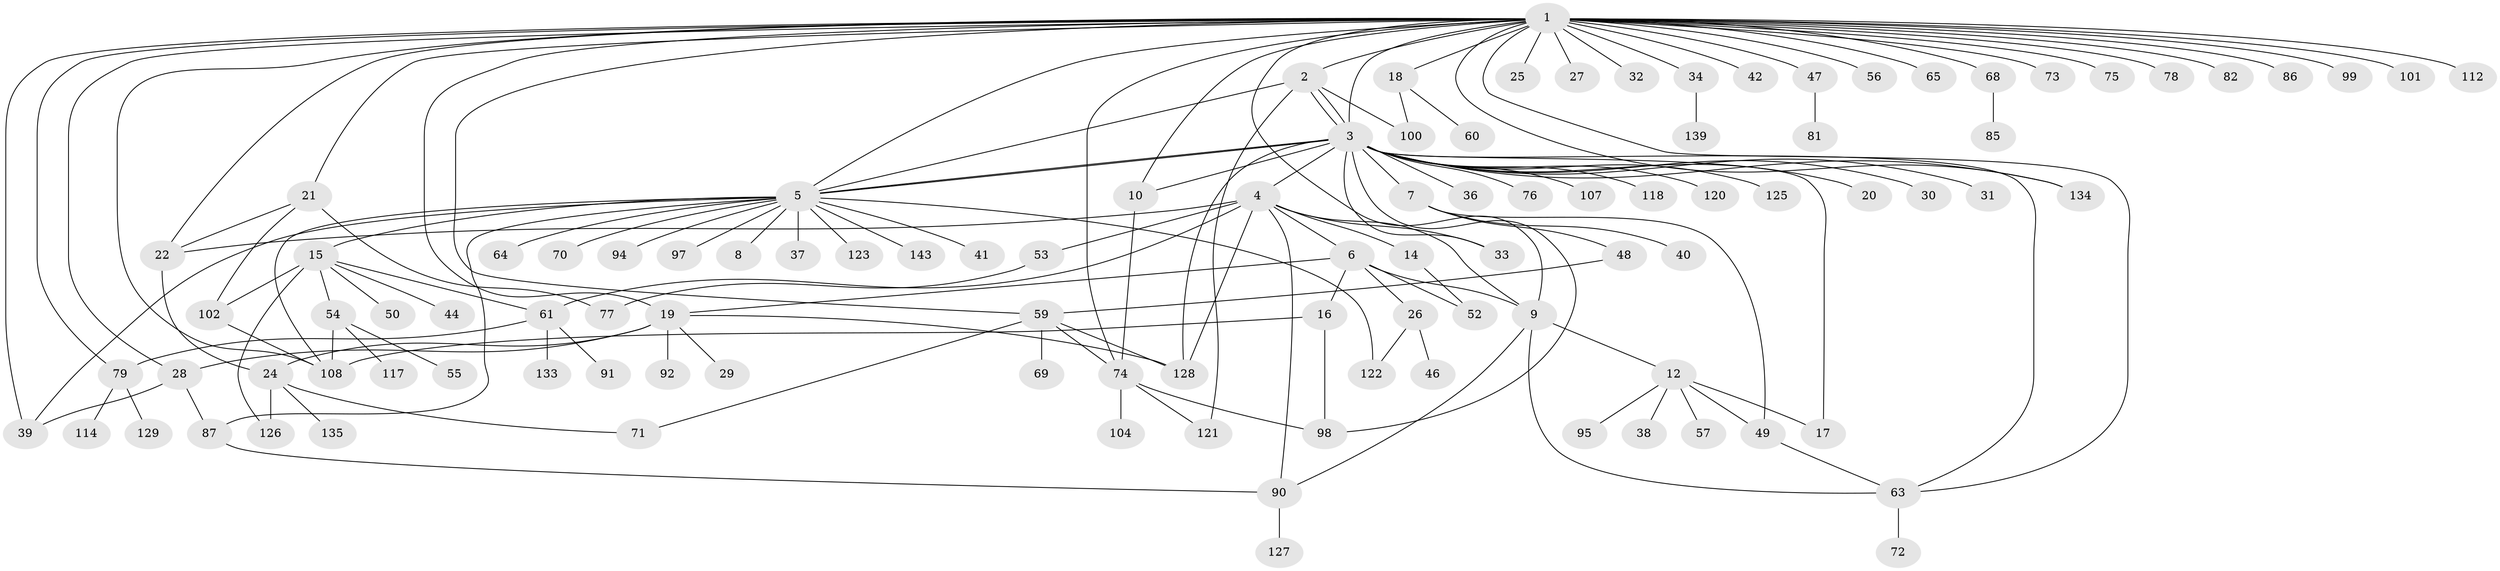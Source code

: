 // Generated by graph-tools (version 1.1) at 2025/51/02/27/25 19:51:54]
// undirected, 105 vertices, 151 edges
graph export_dot {
graph [start="1"]
  node [color=gray90,style=filled];
  1 [super="+13"];
  2 [super="+43"];
  3 [super="+66"];
  4 [super="+89"];
  5 [super="+80"];
  6 [super="+11"];
  7;
  8;
  9 [super="+142"];
  10 [super="+35"];
  12 [super="+67"];
  14 [super="+110"];
  15;
  16 [super="+132"];
  17;
  18 [super="+51"];
  19 [super="+23"];
  20;
  21 [super="+119"];
  22;
  24 [super="+58"];
  25;
  26 [super="+116"];
  27;
  28 [super="+136"];
  29;
  30;
  31;
  32;
  33;
  34 [super="+45"];
  36;
  37;
  38;
  39 [super="+106"];
  40;
  41;
  42;
  44;
  46;
  47;
  48 [super="+131"];
  49 [super="+83"];
  50 [super="+111"];
  52;
  53;
  54 [super="+103"];
  55 [super="+84"];
  56;
  57;
  59 [super="+62"];
  60;
  61;
  63 [super="+109"];
  64;
  65;
  68;
  69;
  70 [super="+115"];
  71 [super="+88"];
  72;
  73 [super="+96"];
  74 [super="+93"];
  75;
  76;
  77;
  78;
  79 [super="+141"];
  81;
  82 [super="+130"];
  85;
  86;
  87 [super="+113"];
  90 [super="+138"];
  91;
  92;
  94;
  95;
  97;
  98 [super="+137"];
  99;
  100;
  101;
  102 [super="+105"];
  104;
  107;
  108 [super="+124"];
  112;
  114;
  117;
  118;
  120;
  121;
  122;
  123;
  125;
  126;
  127;
  128;
  129;
  133;
  134 [super="+140"];
  135;
  139;
  143;
  1 -- 2;
  1 -- 3;
  1 -- 5 [weight=2];
  1 -- 9;
  1 -- 75 [weight=2];
  1 -- 78;
  1 -- 82 [weight=2];
  1 -- 101;
  1 -- 65;
  1 -- 68;
  1 -- 73 [weight=2];
  1 -- 74;
  1 -- 18;
  1 -- 19;
  1 -- 21;
  1 -- 22;
  1 -- 86;
  1 -- 25;
  1 -- 27;
  1 -- 28;
  1 -- 32;
  1 -- 34;
  1 -- 99;
  1 -- 42;
  1 -- 108;
  1 -- 47;
  1 -- 112;
  1 -- 56;
  1 -- 59;
  1 -- 63;
  1 -- 79;
  1 -- 39;
  1 -- 134;
  1 -- 10;
  2 -- 3;
  2 -- 3;
  2 -- 100;
  2 -- 121;
  2 -- 5;
  3 -- 4;
  3 -- 5;
  3 -- 5;
  3 -- 7;
  3 -- 10;
  3 -- 17;
  3 -- 20;
  3 -- 30;
  3 -- 31;
  3 -- 33;
  3 -- 36;
  3 -- 76;
  3 -- 107;
  3 -- 118;
  3 -- 120;
  3 -- 125;
  3 -- 128;
  3 -- 134;
  3 -- 63;
  3 -- 98;
  4 -- 6;
  4 -- 9;
  4 -- 14;
  4 -- 22;
  4 -- 33;
  4 -- 53;
  4 -- 61;
  4 -- 90;
  4 -- 128;
  5 -- 8;
  5 -- 15;
  5 -- 37;
  5 -- 39;
  5 -- 41;
  5 -- 64;
  5 -- 70;
  5 -- 87;
  5 -- 94;
  5 -- 97;
  5 -- 108;
  5 -- 122;
  5 -- 123;
  5 -- 143;
  6 -- 9;
  6 -- 16;
  6 -- 26;
  6 -- 19;
  6 -- 52;
  7 -- 40;
  7 -- 48;
  7 -- 49;
  9 -- 12;
  9 -- 63;
  9 -- 90;
  10 -- 74;
  12 -- 17;
  12 -- 38;
  12 -- 49;
  12 -- 57;
  12 -- 95;
  14 -- 52;
  15 -- 44;
  15 -- 50;
  15 -- 54;
  15 -- 61;
  15 -- 102;
  15 -- 126;
  16 -- 98;
  16 -- 108;
  18 -- 60;
  18 -- 100;
  19 -- 24;
  19 -- 92;
  19 -- 128;
  19 -- 28;
  19 -- 29;
  21 -- 22;
  21 -- 77;
  21 -- 102;
  22 -- 24;
  24 -- 71;
  24 -- 126;
  24 -- 135;
  26 -- 46;
  26 -- 122;
  28 -- 39;
  28 -- 87;
  34 -- 139;
  47 -- 81;
  48 -- 59;
  49 -- 63;
  53 -- 77;
  54 -- 55;
  54 -- 108;
  54 -- 117;
  59 -- 69;
  59 -- 71;
  59 -- 74;
  59 -- 128;
  61 -- 79;
  61 -- 91;
  61 -- 133;
  63 -- 72;
  68 -- 85;
  74 -- 98 [weight=2];
  74 -- 104;
  74 -- 121;
  79 -- 114;
  79 -- 129;
  87 -- 90;
  90 -- 127;
  102 -- 108;
}
